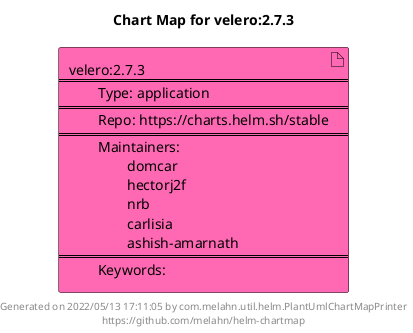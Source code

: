 @startuml
skinparam linetype ortho
skinparam backgroundColor white
skinparam usecaseBorderColor black
skinparam usecaseArrowColor LightSlateGray
skinparam artifactBorderColor black
skinparam artifactArrowColor LightSlateGray

title Chart Map for velero:2.7.3

'There is one referenced Helm Chart
artifact "velero:2.7.3\n====\n\tType: application\n====\n\tRepo: https://charts.helm.sh/stable\n====\n\tMaintainers: \n\t\tdomcar\n\t\thectorj2f\n\t\tnrb\n\t\tcarlisia\n\t\tashish-amarnath\n====\n\tKeywords: " as velero_2_7_3 #HotPink

'There are 0 referenced Docker Images

'Chart Dependencies

center footer Generated on 2022/05/13 17:11:05 by com.melahn.util.helm.PlantUmlChartMapPrinter\nhttps://github.com/melahn/helm-chartmap
@enduml

